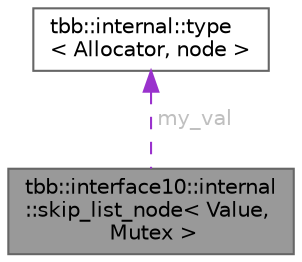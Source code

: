 digraph "tbb::interface10::internal::skip_list_node&lt; Value, Mutex &gt;"
{
 // LATEX_PDF_SIZE
  bgcolor="transparent";
  edge [fontname=Helvetica,fontsize=10,labelfontname=Helvetica,labelfontsize=10];
  node [fontname=Helvetica,fontsize=10,shape=box,height=0.2,width=0.4];
  Node1 [id="Node000001",label="tbb::interface10::internal\l::skip_list_node\< Value,\l Mutex \>",height=0.2,width=0.4,color="gray40", fillcolor="grey60", style="filled", fontcolor="black",tooltip=" "];
  Node2 -> Node1 [id="edge2_Node000001_Node000002",dir="back",color="darkorchid3",style="dashed",tooltip=" ",label=" my_val",fontcolor="grey" ];
  Node2 [id="Node000002",label="tbb::internal::type\l\< Allocator, node \>",height=0.2,width=0.4,color="gray40", fillcolor="white", style="filled",URL="$structtbb_1_1internal_1_1allocator__rebind.html",tooltip=" "];
}
